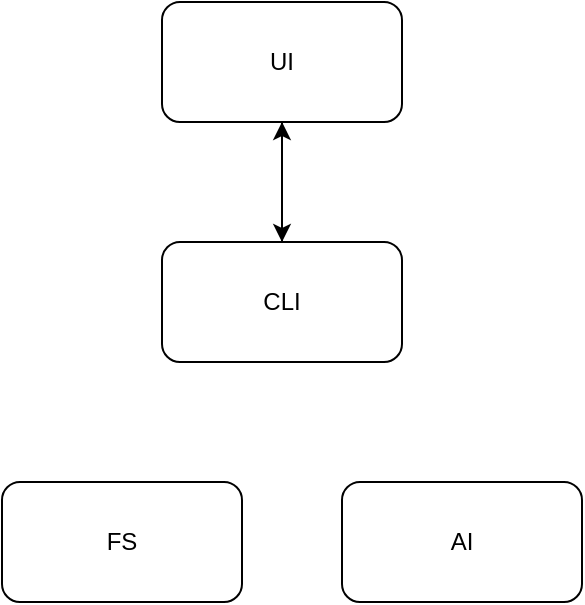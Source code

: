 <mxfile>
    <diagram id="mTu71YjPC8ZT_qhFN_9b" name="Page-1">
        <mxGraphModel dx="811" dy="707" grid="1" gridSize="10" guides="1" tooltips="1" connect="1" arrows="1" fold="1" page="1" pageScale="1" pageWidth="850" pageHeight="1100" math="0" shadow="0">
            <root>
                <mxCell id="0"/>
                <mxCell id="1" parent="0"/>
                <mxCell id="5" style="edgeStyle=none;html=1;exitX=0.5;exitY=1;exitDx=0;exitDy=0;entryX=0.5;entryY=0;entryDx=0;entryDy=0;" edge="1" parent="1" source="2" target="3">
                    <mxGeometry relative="1" as="geometry"/>
                </mxCell>
                <mxCell id="2" value="UI" style="rounded=1;whiteSpace=wrap;html=1;" vertex="1" parent="1">
                    <mxGeometry x="120" y="110" width="120" height="60" as="geometry"/>
                </mxCell>
                <mxCell id="4" style="edgeStyle=none;html=1;exitX=0.5;exitY=0;exitDx=0;exitDy=0;entryX=0.5;entryY=1;entryDx=0;entryDy=0;" edge="1" parent="1" source="3" target="2">
                    <mxGeometry relative="1" as="geometry"/>
                </mxCell>
                <mxCell id="3" value="CLI" style="rounded=1;whiteSpace=wrap;html=1;" vertex="1" parent="1">
                    <mxGeometry x="120" y="230" width="120" height="60" as="geometry"/>
                </mxCell>
                <mxCell id="6" value="FS" style="rounded=1;whiteSpace=wrap;html=1;" vertex="1" parent="1">
                    <mxGeometry x="40" y="350" width="120" height="60" as="geometry"/>
                </mxCell>
                <mxCell id="7" value="AI" style="rounded=1;whiteSpace=wrap;html=1;" vertex="1" parent="1">
                    <mxGeometry x="210" y="350" width="120" height="60" as="geometry"/>
                </mxCell>
            </root>
        </mxGraphModel>
    </diagram>
</mxfile>